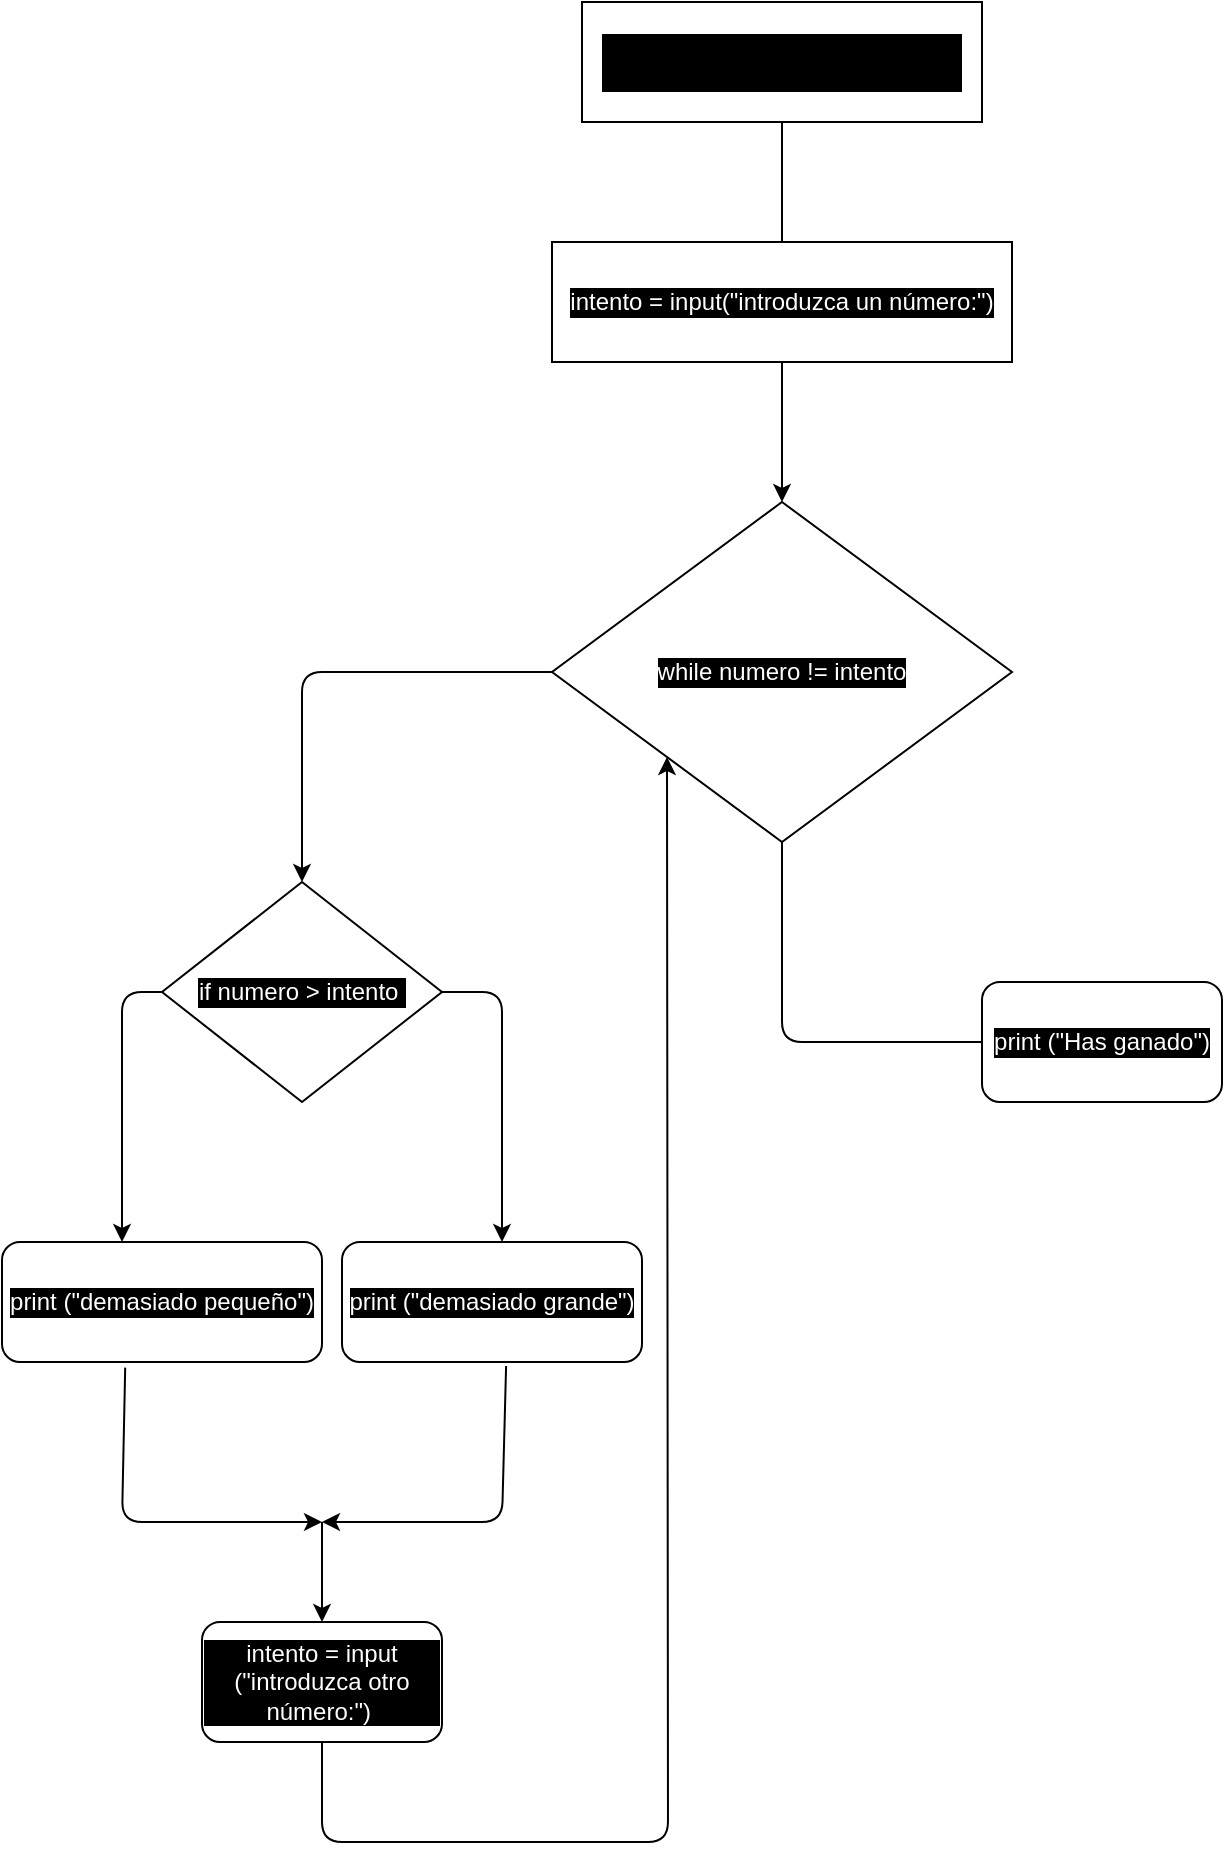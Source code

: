 <mxfile>
    <diagram id="ur16IWIxlSJApwZ0t-oq" name="Página-1">
        <mxGraphModel dx="734" dy="574" grid="1" gridSize="10" guides="1" tooltips="1" connect="1" arrows="1" fold="1" page="1" pageScale="1" pageWidth="827" pageHeight="1169" math="0" shadow="0">
            <root>
                <mxCell id="0"/>
                <mxCell id="1" parent="0"/>
                <mxCell id="3" value="import random&lt;br&gt;numero = random.randint (0, 100)" style="rounded=0;whiteSpace=wrap;html=1;labelBackgroundColor=#000000;" parent="1" vertex="1">
                    <mxGeometry x="300" y="80" width="200" height="60" as="geometry"/>
                </mxCell>
                <mxCell id="6" value="" style="endArrow=none;html=1;fontColor=#FFFFFF;entryX=0.5;entryY=1;entryDx=0;entryDy=0;exitX=0.5;exitY=0;exitDx=0;exitDy=0;" parent="1" target="3" edge="1" source="7">
                    <mxGeometry width="50" height="50" relative="1" as="geometry">
                        <mxPoint x="360" y="200" as="sourcePoint"/>
                        <mxPoint x="400" y="230" as="targetPoint"/>
                    </mxGeometry>
                </mxCell>
                <mxCell id="12" style="edgeStyle=none;html=1;exitX=0.5;exitY=1;exitDx=0;exitDy=0;entryX=0.5;entryY=0;entryDx=0;entryDy=0;fontColor=#FFFFFF;" parent="1" source="7" target="9" edge="1">
                    <mxGeometry relative="1" as="geometry"/>
                </mxCell>
                <mxCell id="7" value="intento = input(&quot;introduzca un número:&quot;)" style="rounded=0;whiteSpace=wrap;html=1;labelBackgroundColor=#000000;fontColor=#FFFFFF;" parent="1" vertex="1">
                    <mxGeometry x="285" y="200" width="230" height="60" as="geometry"/>
                </mxCell>
                <mxCell id="14" style="edgeStyle=none;html=1;exitX=0;exitY=0.5;exitDx=0;exitDy=0;fontColor=#FFFFFF;entryX=0.5;entryY=0;entryDx=0;entryDy=0;" parent="1" source="9" target="18" edge="1">
                    <mxGeometry relative="1" as="geometry">
                        <mxPoint x="160" y="450" as="targetPoint"/>
                        <Array as="points">
                            <mxPoint x="160" y="415"/>
                        </Array>
                    </mxGeometry>
                </mxCell>
                <mxCell id="32" style="edgeStyle=none;html=1;fontColor=#FFFFFF;exitX=0.5;exitY=1;exitDx=0;exitDy=0;" edge="1" parent="1" source="9">
                    <mxGeometry relative="1" as="geometry">
                        <mxPoint x="510" y="600" as="targetPoint"/>
                        <Array as="points">
                            <mxPoint x="400" y="600"/>
                        </Array>
                    </mxGeometry>
                </mxCell>
                <mxCell id="9" value="while numero != intento" style="rhombus;whiteSpace=wrap;html=1;labelBackgroundColor=#000000;fontColor=#FFFFFF;" parent="1" vertex="1">
                    <mxGeometry x="285" y="330" width="230" height="170" as="geometry"/>
                </mxCell>
                <mxCell id="15" value="print (&quot;Has ganado&quot;)" style="rounded=1;whiteSpace=wrap;html=1;labelBackgroundColor=#000000;fontColor=#FFFFFF;" parent="1" vertex="1">
                    <mxGeometry x="500" y="570" width="120" height="60" as="geometry"/>
                </mxCell>
                <mxCell id="19" style="edgeStyle=none;html=1;exitX=0;exitY=0.5;exitDx=0;exitDy=0;fontColor=#FFFFFF;" parent="1" source="18" edge="1">
                    <mxGeometry relative="1" as="geometry">
                        <mxPoint x="70" y="700" as="targetPoint"/>
                        <Array as="points">
                            <mxPoint x="70" y="575"/>
                        </Array>
                    </mxGeometry>
                </mxCell>
                <mxCell id="31" style="edgeStyle=none;html=1;exitX=1;exitY=0.5;exitDx=0;exitDy=0;fontColor=#FFFFFF;" edge="1" parent="1" source="18">
                    <mxGeometry relative="1" as="geometry">
                        <mxPoint x="260" y="700" as="targetPoint"/>
                        <Array as="points">
                            <mxPoint x="260" y="575"/>
                            <mxPoint x="260" y="640"/>
                        </Array>
                    </mxGeometry>
                </mxCell>
                <mxCell id="18" value="if numero &amp;gt; intento&amp;nbsp;" style="rhombus;whiteSpace=wrap;html=1;labelBackgroundColor=#000000;fontColor=#FFFFFF;" parent="1" vertex="1">
                    <mxGeometry x="90" y="520" width="140" height="110" as="geometry"/>
                </mxCell>
                <mxCell id="25" style="edgeStyle=none;html=1;fontColor=#FFFFFF;exitX=0.385;exitY=1.047;exitDx=0;exitDy=0;exitPerimeter=0;" parent="1" source="22" edge="1">
                    <mxGeometry relative="1" as="geometry">
                        <mxPoint x="170" y="840" as="targetPoint"/>
                        <Array as="points">
                            <mxPoint x="70" y="840"/>
                        </Array>
                    </mxGeometry>
                </mxCell>
                <mxCell id="22" value="print (&quot;demasiado pequeño&quot;)" style="rounded=1;whiteSpace=wrap;html=1;labelBackgroundColor=#000000;fontColor=#FFFFFF;" parent="1" vertex="1">
                    <mxGeometry x="10" y="700" width="160" height="60" as="geometry"/>
                </mxCell>
                <mxCell id="26" style="edgeStyle=none;html=1;exitX=0.547;exitY=1.033;exitDx=0;exitDy=0;fontColor=#FFFFFF;exitPerimeter=0;" parent="1" source="23" edge="1">
                    <mxGeometry relative="1" as="geometry">
                        <mxPoint x="170" y="840" as="targetPoint"/>
                        <Array as="points">
                            <mxPoint x="260" y="840"/>
                        </Array>
                    </mxGeometry>
                </mxCell>
                <mxCell id="23" value="print (&quot;demasiado grande&quot;)" style="rounded=1;whiteSpace=wrap;html=1;labelBackgroundColor=#000000;fontColor=#FFFFFF;" parent="1" vertex="1">
                    <mxGeometry x="180" y="700" width="150" height="60" as="geometry"/>
                </mxCell>
                <mxCell id="27" value="" style="endArrow=classic;html=1;fontColor=#FFFFFF;" parent="1" target="28" edge="1">
                    <mxGeometry width="50" height="50" relative="1" as="geometry">
                        <mxPoint x="170" y="840" as="sourcePoint"/>
                        <mxPoint x="170" y="900" as="targetPoint"/>
                    </mxGeometry>
                </mxCell>
                <mxCell id="29" style="edgeStyle=none;html=1;exitX=0.5;exitY=1;exitDx=0;exitDy=0;fontColor=#FFFFFF;entryX=0;entryY=1;entryDx=0;entryDy=0;" edge="1" parent="1" source="28" target="9">
                    <mxGeometry relative="1" as="geometry">
                        <mxPoint x="390" y="670" as="targetPoint"/>
                        <Array as="points">
                            <mxPoint x="170" y="1000"/>
                            <mxPoint x="343" y="1000"/>
                        </Array>
                    </mxGeometry>
                </mxCell>
                <mxCell id="28" value="intento = input (&quot;introduzca otro número:&quot;)&amp;nbsp;" style="rounded=1;whiteSpace=wrap;html=1;labelBackgroundColor=#000000;fontColor=#FFFFFF;" parent="1" vertex="1">
                    <mxGeometry x="110" y="890" width="120" height="60" as="geometry"/>
                </mxCell>
            </root>
        </mxGraphModel>
    </diagram>
</mxfile>
